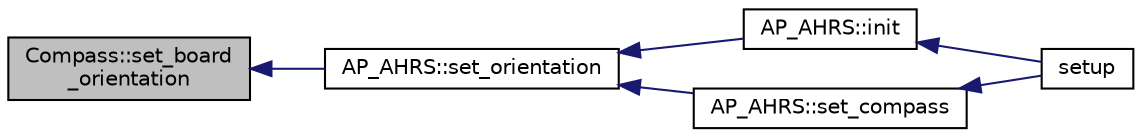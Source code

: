 digraph "Compass::set_board_orientation"
{
 // INTERACTIVE_SVG=YES
  edge [fontname="Helvetica",fontsize="10",labelfontname="Helvetica",labelfontsize="10"];
  node [fontname="Helvetica",fontsize="10",shape=record];
  rankdir="LR";
  Node1 [label="Compass::set_board\l_orientation",height=0.2,width=0.4,color="black", fillcolor="grey75", style="filled", fontcolor="black"];
  Node1 -> Node2 [dir="back",color="midnightblue",fontsize="10",style="solid",fontname="Helvetica"];
  Node2 [label="AP_AHRS::set_orientation",height=0.2,width=0.4,color="black", fillcolor="white", style="filled",URL="$classAP__AHRS.html#a14804b801de65ce6d904c804b4795657"];
  Node2 -> Node3 [dir="back",color="midnightblue",fontsize="10",style="solid",fontname="Helvetica"];
  Node3 [label="AP_AHRS::init",height=0.2,width=0.4,color="black", fillcolor="white", style="filled",URL="$classAP__AHRS.html#a1c1615be1a6d7e70eba56724b52f917a"];
  Node3 -> Node4 [dir="back",color="midnightblue",fontsize="10",style="solid",fontname="Helvetica"];
  Node4 [label="setup",height=0.2,width=0.4,color="black", fillcolor="white", style="filled",URL="$AHRS__Test_8cpp.html#a4fc01d736fe50cf5b977f755b675f11d"];
  Node2 -> Node5 [dir="back",color="midnightblue",fontsize="10",style="solid",fontname="Helvetica"];
  Node5 [label="AP_AHRS::set_compass",height=0.2,width=0.4,color="black", fillcolor="white", style="filled",URL="$classAP__AHRS.html#a6902570304ec8a9d38c57e5b053e6d0a"];
  Node5 -> Node4 [dir="back",color="midnightblue",fontsize="10",style="solid",fontname="Helvetica"];
}
